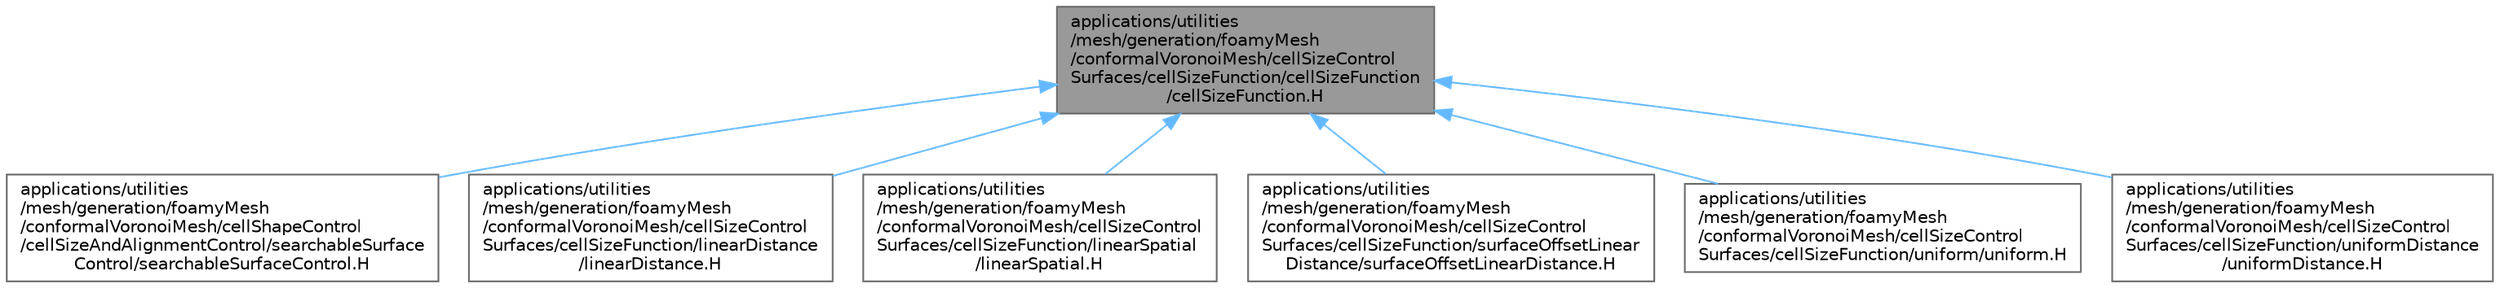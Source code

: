 digraph "applications/utilities/mesh/generation/foamyMesh/conformalVoronoiMesh/cellSizeControlSurfaces/cellSizeFunction/cellSizeFunction/cellSizeFunction.H"
{
 // LATEX_PDF_SIZE
  bgcolor="transparent";
  edge [fontname=Helvetica,fontsize=10,labelfontname=Helvetica,labelfontsize=10];
  node [fontname=Helvetica,fontsize=10,shape=box,height=0.2,width=0.4];
  Node1 [id="Node000001",label="applications/utilities\l/mesh/generation/foamyMesh\l/conformalVoronoiMesh/cellSizeControl\lSurfaces/cellSizeFunction/cellSizeFunction\l/cellSizeFunction.H",height=0.2,width=0.4,color="gray40", fillcolor="grey60", style="filled", fontcolor="black",tooltip=" "];
  Node1 -> Node2 [id="edge1_Node000001_Node000002",dir="back",color="steelblue1",style="solid",tooltip=" "];
  Node2 [id="Node000002",label="applications/utilities\l/mesh/generation/foamyMesh\l/conformalVoronoiMesh/cellShapeControl\l/cellSizeAndAlignmentControl/searchableSurface\lControl/searchableSurfaceControl.H",height=0.2,width=0.4,color="grey40", fillcolor="white", style="filled",URL="$searchableSurfaceControl_8H.html",tooltip=" "];
  Node1 -> Node3 [id="edge2_Node000001_Node000003",dir="back",color="steelblue1",style="solid",tooltip=" "];
  Node3 [id="Node000003",label="applications/utilities\l/mesh/generation/foamyMesh\l/conformalVoronoiMesh/cellSizeControl\lSurfaces/cellSizeFunction/linearDistance\l/linearDistance.H",height=0.2,width=0.4,color="grey40", fillcolor="white", style="filled",URL="$linearDistance_8H.html",tooltip=" "];
  Node1 -> Node4 [id="edge3_Node000001_Node000004",dir="back",color="steelblue1",style="solid",tooltip=" "];
  Node4 [id="Node000004",label="applications/utilities\l/mesh/generation/foamyMesh\l/conformalVoronoiMesh/cellSizeControl\lSurfaces/cellSizeFunction/linearSpatial\l/linearSpatial.H",height=0.2,width=0.4,color="grey40", fillcolor="white", style="filled",URL="$linearSpatial_8H.html",tooltip=" "];
  Node1 -> Node5 [id="edge4_Node000001_Node000005",dir="back",color="steelblue1",style="solid",tooltip=" "];
  Node5 [id="Node000005",label="applications/utilities\l/mesh/generation/foamyMesh\l/conformalVoronoiMesh/cellSizeControl\lSurfaces/cellSizeFunction/surfaceOffsetLinear\lDistance/surfaceOffsetLinearDistance.H",height=0.2,width=0.4,color="grey40", fillcolor="white", style="filled",URL="$surfaceOffsetLinearDistance_8H.html",tooltip=" "];
  Node1 -> Node6 [id="edge5_Node000001_Node000006",dir="back",color="steelblue1",style="solid",tooltip=" "];
  Node6 [id="Node000006",label="applications/utilities\l/mesh/generation/foamyMesh\l/conformalVoronoiMesh/cellSizeControl\lSurfaces/cellSizeFunction/uniform/uniform.H",height=0.2,width=0.4,color="grey40", fillcolor="white", style="filled",URL="$applications_2utilities_2mesh_2generation_2foamyMesh_2conformalVoronoiMesh_2cellSizeControlSurfa48ee8046da6f4afec760ac52f4d87971.html",tooltip=" "];
  Node1 -> Node7 [id="edge6_Node000001_Node000007",dir="back",color="steelblue1",style="solid",tooltip=" "];
  Node7 [id="Node000007",label="applications/utilities\l/mesh/generation/foamyMesh\l/conformalVoronoiMesh/cellSizeControl\lSurfaces/cellSizeFunction/uniformDistance\l/uniformDistance.H",height=0.2,width=0.4,color="grey40", fillcolor="white", style="filled",URL="$uniformDistance_8H.html",tooltip=" "];
}
